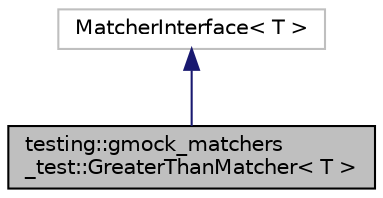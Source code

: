 digraph "testing::gmock_matchers_test::GreaterThanMatcher&lt; T &gt;"
{
  edge [fontname="Helvetica",fontsize="10",labelfontname="Helvetica",labelfontsize="10"];
  node [fontname="Helvetica",fontsize="10",shape=record];
  Node2 [label="testing::gmock_matchers\l_test::GreaterThanMatcher\< T \>",height=0.2,width=0.4,color="black", fillcolor="grey75", style="filled", fontcolor="black"];
  Node3 -> Node2 [dir="back",color="midnightblue",fontsize="10",style="solid",fontname="Helvetica"];
  Node3 [label="MatcherInterface\< T \>",height=0.2,width=0.4,color="grey75", fillcolor="white", style="filled"];
}
